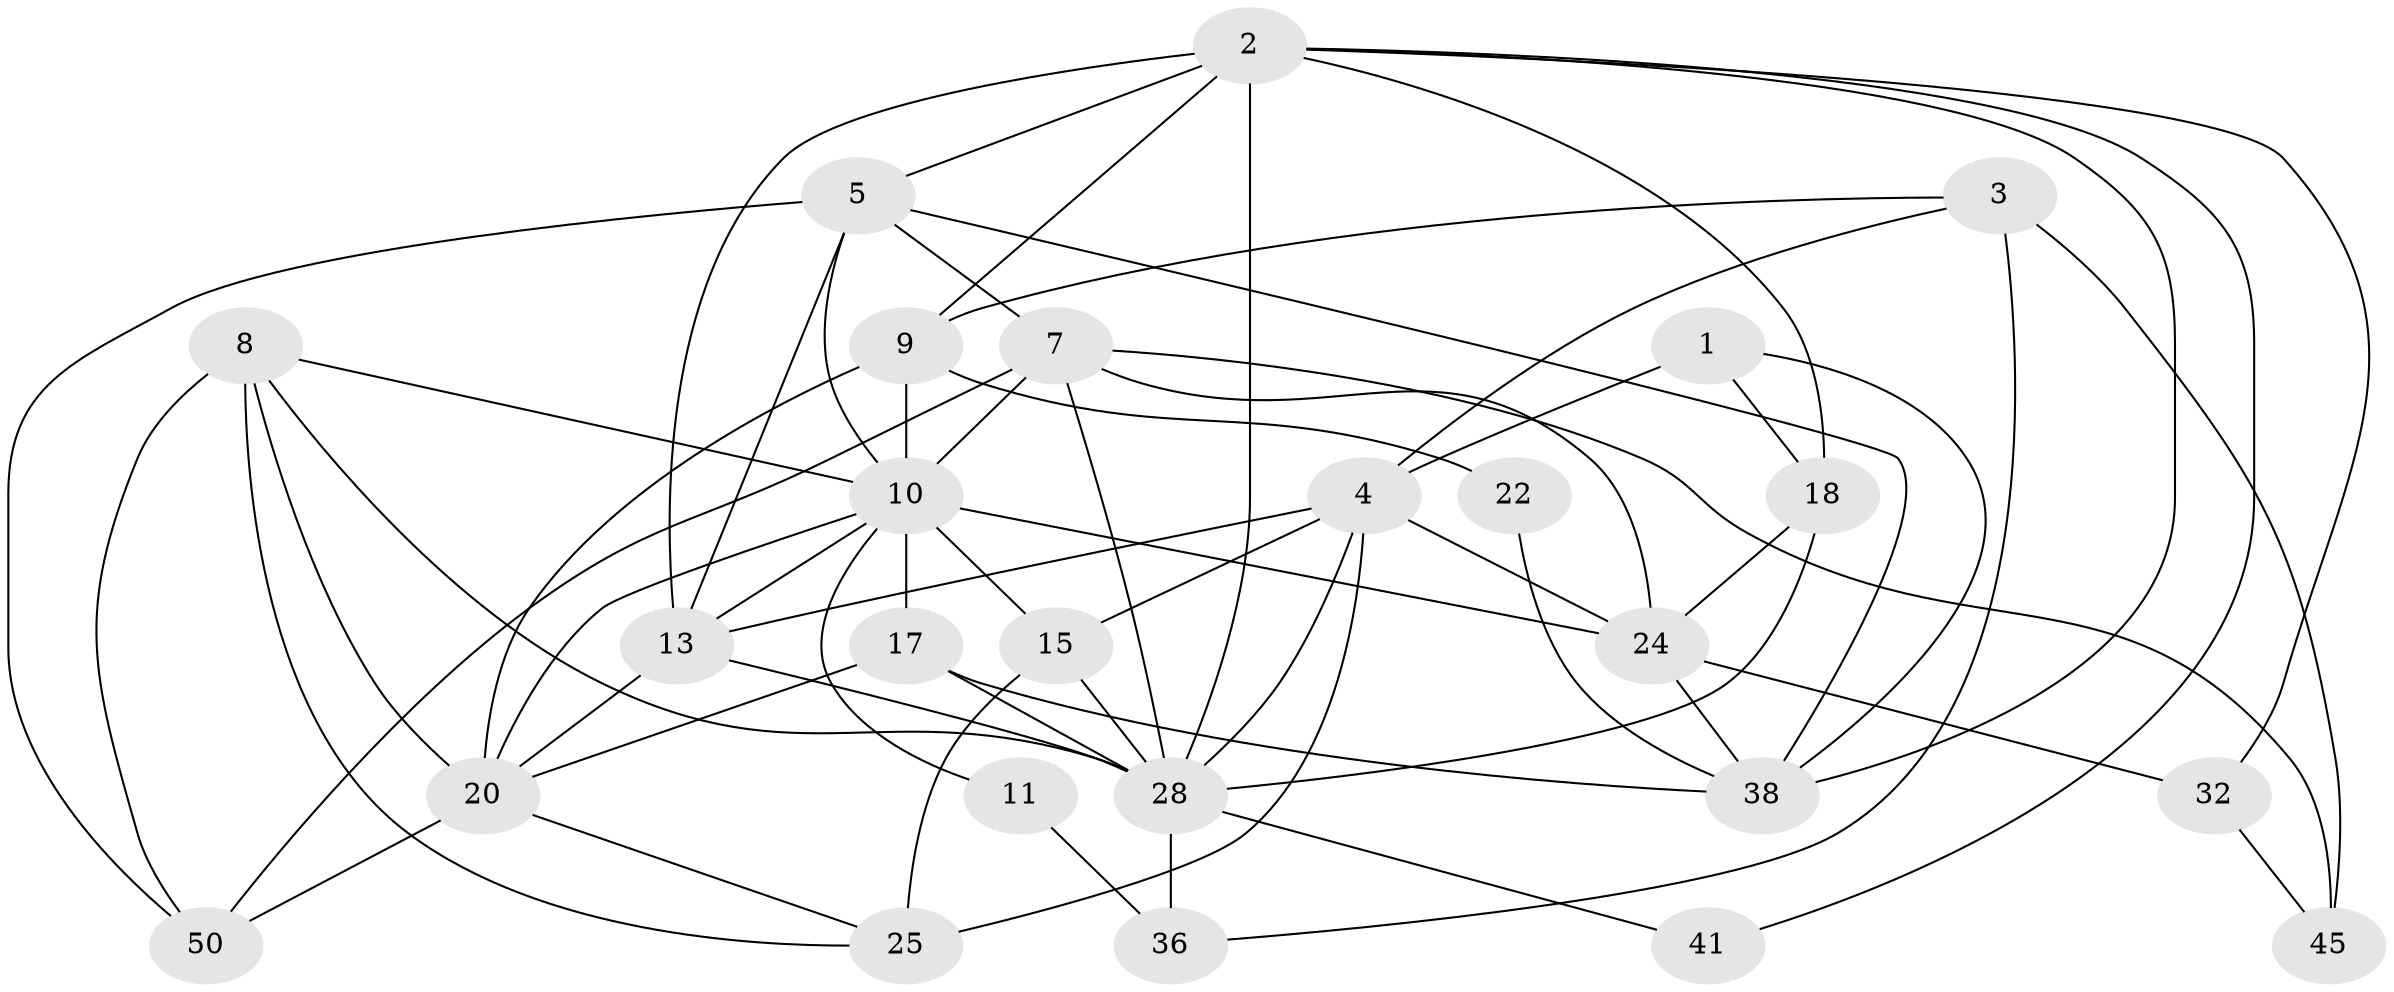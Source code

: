 // original degree distribution, {3: 0.23529411764705882, 7: 0.0784313725490196, 4: 0.21568627450980393, 6: 0.11764705882352941, 2: 0.19607843137254902, 5: 0.1568627450980392}
// Generated by graph-tools (version 1.1) at 2025/18/03/04/25 18:18:35]
// undirected, 25 vertices, 62 edges
graph export_dot {
graph [start="1"]
  node [color=gray90,style=filled];
  1;
  2 [super="+6+29+12"];
  3;
  4 [super="+14"];
  5 [super="+16"];
  7 [super="+31+27"];
  8 [super="+33"];
  9 [super="+23"];
  10 [super="+40+37"];
  11;
  13 [super="+49"];
  15 [super="+21"];
  17 [super="+19"];
  18;
  20 [super="+42+35"];
  22;
  24 [super="+39"];
  25 [super="+26"];
  28 [super="+43"];
  32 [super="+34"];
  36;
  38 [super="+48"];
  41;
  45;
  50;
  1 -- 4;
  1 -- 18;
  1 -- 38;
  2 -- 13;
  2 -- 38;
  2 -- 41;
  2 -- 32;
  2 -- 28 [weight=3];
  2 -- 9 [weight=2];
  2 -- 5;
  2 -- 18;
  3 -- 4;
  3 -- 36;
  3 -- 45;
  3 -- 9;
  4 -- 24;
  4 -- 25 [weight=2];
  4 -- 28;
  4 -- 13;
  4 -- 15;
  5 -- 10;
  5 -- 50;
  5 -- 7;
  5 -- 13;
  5 -- 38;
  7 -- 50;
  7 -- 45;
  7 -- 10 [weight=2];
  7 -- 24;
  7 -- 28 [weight=3];
  8 -- 50;
  8 -- 20;
  8 -- 28;
  8 -- 10;
  8 -- 25;
  9 -- 10 [weight=3];
  9 -- 20;
  9 -- 22;
  10 -- 15;
  10 -- 13;
  10 -- 17;
  10 -- 20;
  10 -- 11;
  10 -- 24;
  11 -- 36;
  13 -- 28;
  13 -- 20;
  15 -- 28;
  15 -- 25;
  17 -- 38;
  17 -- 28 [weight=2];
  17 -- 20;
  18 -- 24;
  18 -- 28;
  20 -- 50;
  20 -- 25;
  22 -- 38;
  24 -- 38;
  24 -- 32;
  28 -- 36;
  28 -- 41;
  32 -- 45;
}
